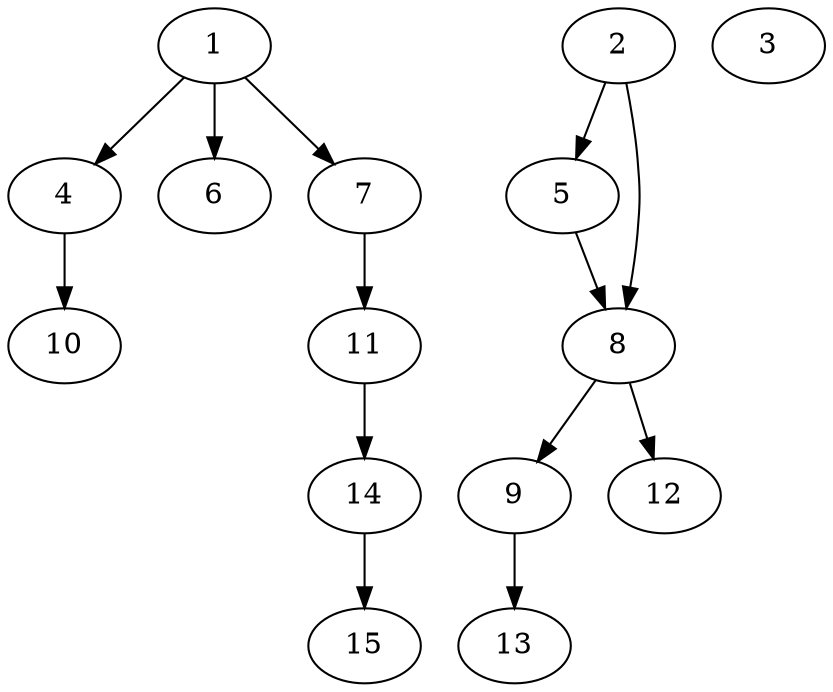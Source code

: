 // DAG automatically generated by daggen at Fri May 24 12:58:23 2024
// daggen-master/daggen -n 15 --fat 0.5 --density 0.5 --regular 0.5 --jump 2 --minalpha 20 --maxalpha 50 --dot -o dags_dot_15/sim_4.dot 
digraph G {
  1 [size="68719476736", alpha="32.37"]
  1 -> 4 [size ="134217728"]
  1 -> 6 [size ="134217728"]
  1 -> 7 [size ="134217728"]
  2 [size="25622995577", alpha="20.44"]
  2 -> 5 [size ="33554432"]
  2 -> 8 [size ="33554432"]
  3 [size="549755813888", alpha="43.85"]
  4 [size="13620601096", alpha="45.81"]
  4 -> 10 [size ="33554432"]
  5 [size="18571319099", alpha="48.81"]
  5 -> 8 [size ="33554432"]
  6 [size="702473699103", alpha="34.72"]
  7 [size="134217728000", alpha="39.08"]
  7 -> 11 [size ="209715200"]
  8 [size="782757789696", alpha="23.43"]
  8 -> 9 [size ="679477248"]
  8 -> 12 [size ="679477248"]
  9 [size="7937563436", alpha="35.69"]
  9 -> 13 [size ="301989888"]
  10 [size="782757789696", alpha="36.98"]
  11 [size="134217728000", alpha="34.71"]
  11 -> 14 [size ="209715200"]
  12 [size="276947497517", alpha="40.89"]
  13 [size="9415259740", alpha="33.03"]
  14 [size="20699742636", alpha="26.24"]
  14 -> 15 [size ="679477248"]
  15 [size="750237505867", alpha="39.93"]
}
